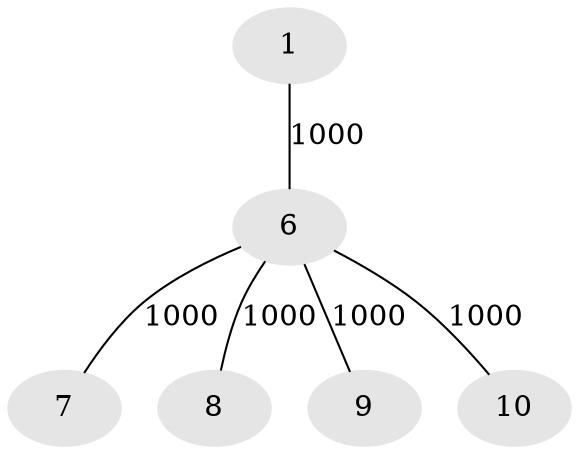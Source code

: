 // Generated by graph-tools (version 1.1) at 2025/49/06/23/25 22:49:26]
// undirected, 6 vertices, 5 edges
graph export_dot {
graph [start="1"]
  node [color=gray90,style=filled];
  1 [super="+2+3+4+5"];
  6;
  7;
  8;
  9;
  10;
  1 -- 6 [label=1000];
  6 -- 7 [label=1000];
  6 -- 8 [label=1000];
  6 -- 9 [label=1000];
  6 -- 10 [label=1000];
}
